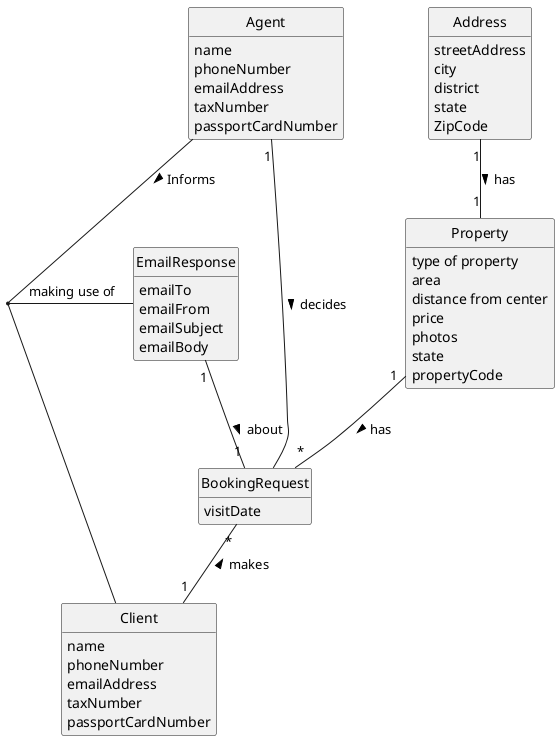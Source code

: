 @startuml
skinparam monochrome true
skinparam packageStyle rectangle
skinparam shadowing false

'left to right direction

skinparam classAttributeIconSize 0

hide circle
hide methods

'title Domain Model

'class Platform {
'  -description
'}

class EmailResponse {
    emailTo
    emailFrom
    emailSubject
    emailBody
}

class Agent {
    name
    phoneNumber
    emailAddress
    taxNumber
    passportCardNumber
}


'class Address {
'      streetAddress
'      city
'      district
'      state
'      ZipCode
'}

class Client {
      name
      phoneNumber
      emailAddress
      taxNumber
      passportCardNumber
}

class Property {
       type of property
       area
       distance from center
       price
       photos
       state
       propertyCode

}

class BookingRequest {
    visitDate

}

class Address {
      streetAddress
      city
      district
      state
      ZipCode
}

Agent -- Client: Informs >
(Agent, Client) -- EmailResponse: making use of

Property "1" -- "*" BookingRequest: has >
EmailResponse "1" -- "1" BookingRequest: about >
Agent "1" -- BookingRequest: decides >
BookingRequest "*" -- "1" Client: makes <
Address "1" -- "1" Property: has >

@enduml